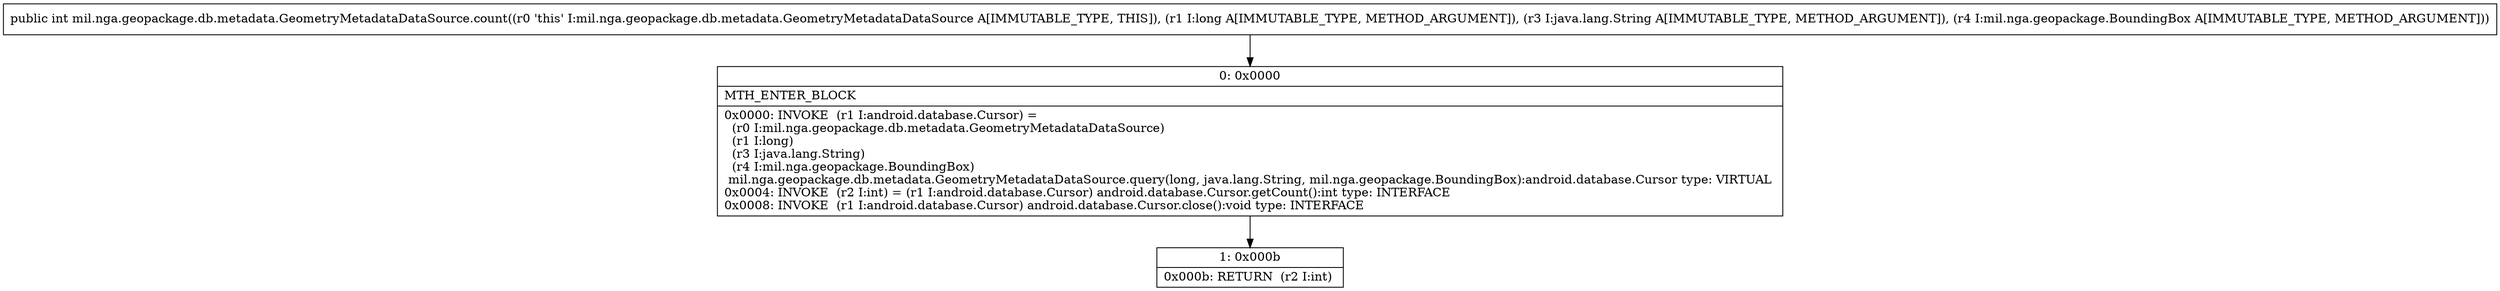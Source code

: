 digraph "CFG formil.nga.geopackage.db.metadata.GeometryMetadataDataSource.count(JLjava\/lang\/String;Lmil\/nga\/geopackage\/BoundingBox;)I" {
Node_0 [shape=record,label="{0\:\ 0x0000|MTH_ENTER_BLOCK\l|0x0000: INVOKE  (r1 I:android.database.Cursor) = \l  (r0 I:mil.nga.geopackage.db.metadata.GeometryMetadataDataSource)\l  (r1 I:long)\l  (r3 I:java.lang.String)\l  (r4 I:mil.nga.geopackage.BoundingBox)\l mil.nga.geopackage.db.metadata.GeometryMetadataDataSource.query(long, java.lang.String, mil.nga.geopackage.BoundingBox):android.database.Cursor type: VIRTUAL \l0x0004: INVOKE  (r2 I:int) = (r1 I:android.database.Cursor) android.database.Cursor.getCount():int type: INTERFACE \l0x0008: INVOKE  (r1 I:android.database.Cursor) android.database.Cursor.close():void type: INTERFACE \l}"];
Node_1 [shape=record,label="{1\:\ 0x000b|0x000b: RETURN  (r2 I:int) \l}"];
MethodNode[shape=record,label="{public int mil.nga.geopackage.db.metadata.GeometryMetadataDataSource.count((r0 'this' I:mil.nga.geopackage.db.metadata.GeometryMetadataDataSource A[IMMUTABLE_TYPE, THIS]), (r1 I:long A[IMMUTABLE_TYPE, METHOD_ARGUMENT]), (r3 I:java.lang.String A[IMMUTABLE_TYPE, METHOD_ARGUMENT]), (r4 I:mil.nga.geopackage.BoundingBox A[IMMUTABLE_TYPE, METHOD_ARGUMENT])) }"];
MethodNode -> Node_0;
Node_0 -> Node_1;
}

